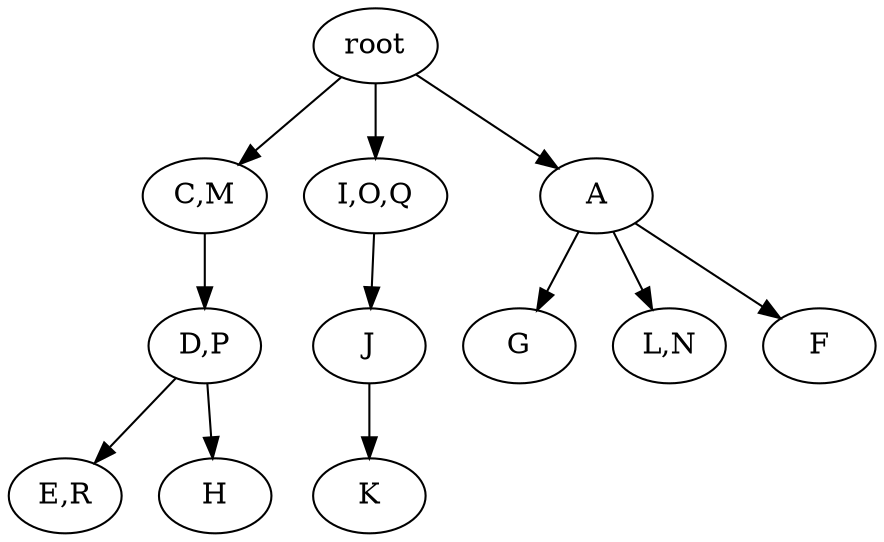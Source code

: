 digraph G {
	0 [label=root]
	1 [label="C,M"]
	0 -> 1
	2 [label="I,O,Q"]
	0 -> 2
	3 [label=A]
	0 -> 3
	4 [label="D,P"]
	1 -> 4
	5 [label=J]
	2 -> 5
	6 [label=G]
	3 -> 6
	7 [label="L,N"]
	3 -> 7
	8 [label=F]
	3 -> 8
	9 [label="E,R"]
	4 -> 9
	10 [label=H]
	4 -> 10
	11 [label=K]
	5 -> 11
}
